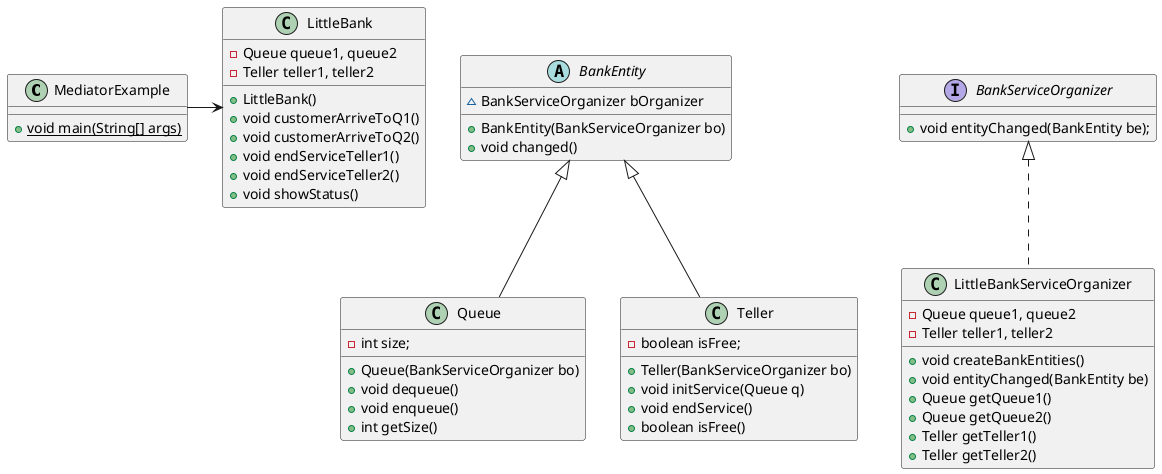 @startuml

class MediatorExample {
    + {static} void main(String[] args)
}

abstract class BankEntity {
    ~ BankServiceOrganizer bOrganizer
    + BankEntity(BankServiceOrganizer bo)
    + void changed()
}

interface BankServiceOrganizer {
    + void entityChanged(BankEntity be);
}

class LittleBank {
    - Queue queue1, queue2
    - Teller teller1, teller2
    + LittleBank()
    + void customerArriveToQ1()
    + void customerArriveToQ2()
    + void endServiceTeller1()
    + void endServiceTeller2()
    + void showStatus()
}

class LittleBankServiceOrganizer implements BankServiceOrganizer {
    - Queue queue1, queue2
    - Teller teller1, teller2
    + void createBankEntities()
    + void entityChanged(BankEntity be)
    + Queue getQueue1()
    + Queue getQueue2()
    + Teller getTeller1()
    + Teller getTeller2()
}

class Queue extends BankEntity {
    - int size;
    + Queue(BankServiceOrganizer bo)
    + void dequeue()
    + void enqueue()
    + int getSize()
}

class Teller extends BankEntity {
    - boolean isFree;
    + Teller(BankServiceOrganizer bo)
    + void initService(Queue q)
    + void endService()
    + boolean isFree()
}

MediatorExample -> LittleBank

@enduml